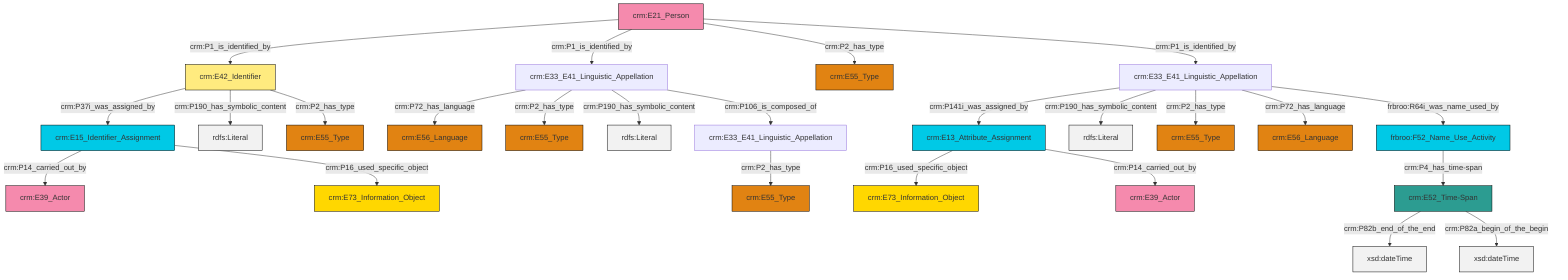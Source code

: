 graph TD
classDef Literal fill:#f2f2f2,stroke:#000000;
classDef CRM_Entity fill:#FFFFFF,stroke:#000000;
classDef Temporal_Entity fill:#00C9E6, stroke:#000000;
classDef Type fill:#E18312, stroke:#000000;
classDef Time-Span fill:#2C9C91, stroke:#000000;
classDef Appellation fill:#FFEB7F, stroke:#000000;
classDef Place fill:#008836, stroke:#000000;
classDef Persistent_Item fill:#B266B2, stroke:#000000;
classDef Conceptual_Object fill:#FFD700, stroke:#000000;
classDef Physical_Thing fill:#D2B48C, stroke:#000000;
classDef Actor fill:#f58aad, stroke:#000000;
classDef PC_Classes fill:#4ce600, stroke:#000000;
classDef Multi fill:#cccccc,stroke:#000000;

0["crm:E15_Identifier_Assignment"]:::Temporal_Entity -->|crm:P14_carried_out_by| 1["crm:E39_Actor"]:::Actor
8["crm:E52_Time-Span"]:::Time-Span -->|crm:P82b_end_of_the_end| 9[xsd:dateTime]:::Literal
12["frbroo:F52_Name_Use_Activity"]:::Temporal_Entity -->|crm:P4_has_time-span| 8["crm:E52_Time-Span"]:::Time-Span
0["crm:E15_Identifier_Assignment"]:::Temporal_Entity -->|crm:P16_used_specific_object| 15["crm:E73_Information_Object"]:::Conceptual_Object
16["crm:E21_Person"]:::Actor -->|crm:P1_is_identified_by| 17["crm:E42_Identifier"]:::Appellation
20["crm:E33_E41_Linguistic_Appellation"]:::Default -->|crm:P141i_was_assigned_by| 21["crm:E13_Attribute_Assignment"]:::Temporal_Entity
20["crm:E33_E41_Linguistic_Appellation"]:::Default -->|crm:P190_has_symbolic_content| 23[rdfs:Literal]:::Literal
17["crm:E42_Identifier"]:::Appellation -->|crm:P37i_was_assigned_by| 0["crm:E15_Identifier_Assignment"]:::Temporal_Entity
21["crm:E13_Attribute_Assignment"]:::Temporal_Entity -->|crm:P16_used_specific_object| 31["crm:E73_Information_Object"]:::Conceptual_Object
16["crm:E21_Person"]:::Actor -->|crm:P1_is_identified_by| 18["crm:E33_E41_Linguistic_Appellation"]:::Default
24["crm:E33_E41_Linguistic_Appellation"]:::Default -->|crm:P2_has_type| 34["crm:E55_Type"]:::Type
20["crm:E33_E41_Linguistic_Appellation"]:::Default -->|crm:P2_has_type| 13["crm:E55_Type"]:::Type
18["crm:E33_E41_Linguistic_Appellation"]:::Default -->|crm:P72_has_language| 2["crm:E56_Language"]:::Type
17["crm:E42_Identifier"]:::Appellation -->|crm:P190_has_symbolic_content| 36[rdfs:Literal]:::Literal
21["crm:E13_Attribute_Assignment"]:::Temporal_Entity -->|crm:P14_carried_out_by| 26["crm:E39_Actor"]:::Actor
16["crm:E21_Person"]:::Actor -->|crm:P2_has_type| 6["crm:E55_Type"]:::Type
20["crm:E33_E41_Linguistic_Appellation"]:::Default -->|crm:P72_has_language| 10["crm:E56_Language"]:::Type
18["crm:E33_E41_Linguistic_Appellation"]:::Default -->|crm:P2_has_type| 4["crm:E55_Type"]:::Type
17["crm:E42_Identifier"]:::Appellation -->|crm:P2_has_type| 38["crm:E55_Type"]:::Type
20["crm:E33_E41_Linguistic_Appellation"]:::Default -->|frbroo:R64i_was_name_used_by| 12["frbroo:F52_Name_Use_Activity"]:::Temporal_Entity
18["crm:E33_E41_Linguistic_Appellation"]:::Default -->|crm:P190_has_symbolic_content| 42[rdfs:Literal]:::Literal
8["crm:E52_Time-Span"]:::Time-Span -->|crm:P82a_begin_of_the_begin| 44[xsd:dateTime]:::Literal
18["crm:E33_E41_Linguistic_Appellation"]:::Default -->|crm:P106_is_composed_of| 24["crm:E33_E41_Linguistic_Appellation"]:::Default
16["crm:E21_Person"]:::Actor -->|crm:P1_is_identified_by| 20["crm:E33_E41_Linguistic_Appellation"]:::Default